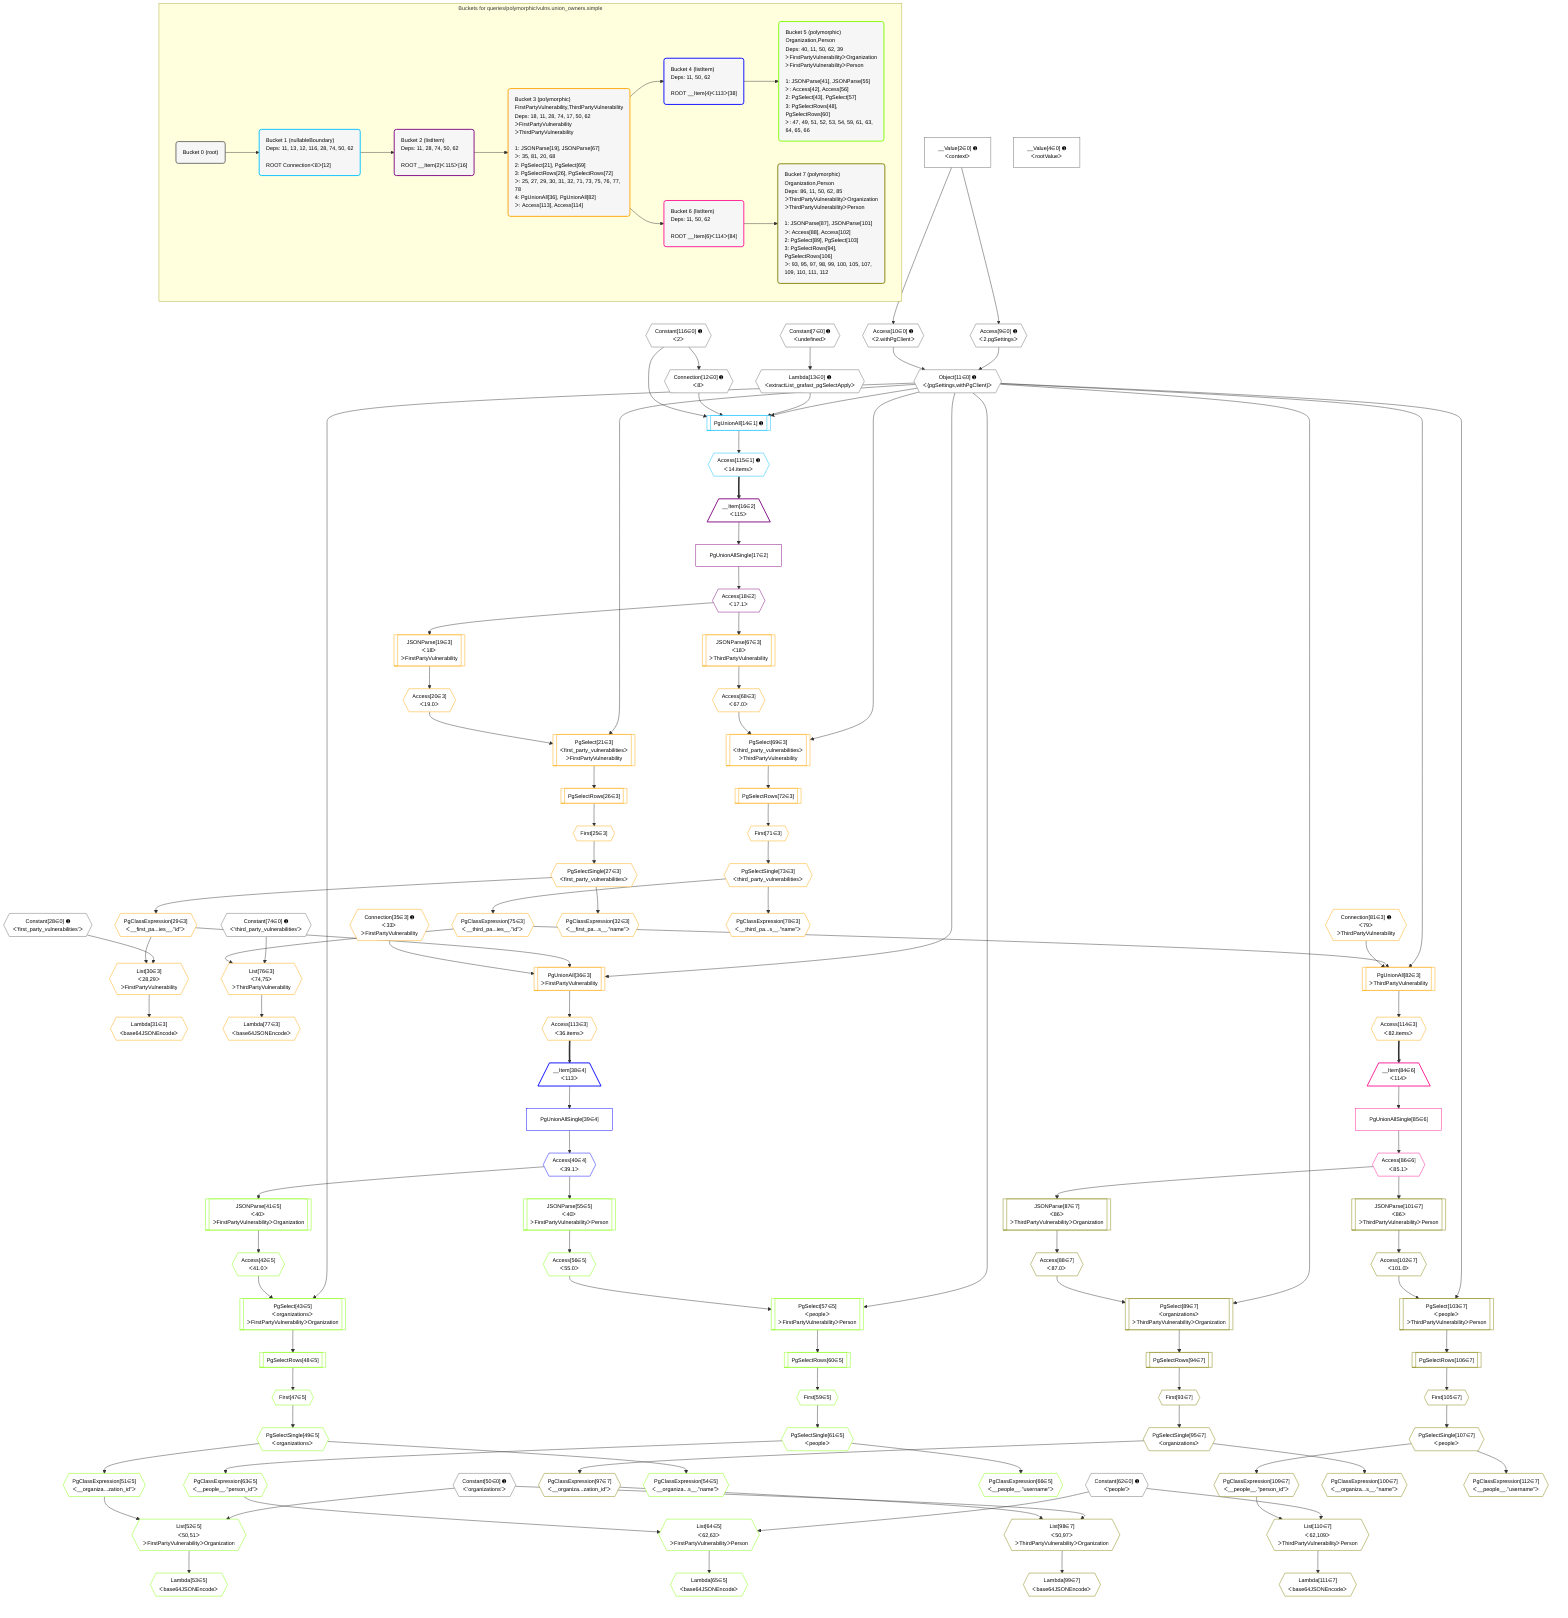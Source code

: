 %%{init: {'themeVariables': { 'fontSize': '12px'}}}%%
graph TD
    classDef path fill:#eee,stroke:#000,color:#000
    classDef plan fill:#fff,stroke-width:1px,color:#000
    classDef itemplan fill:#fff,stroke-width:2px,color:#000
    classDef unbatchedplan fill:#dff,stroke-width:1px,color:#000
    classDef sideeffectplan fill:#fcc,stroke-width:2px,color:#000
    classDef bucket fill:#f6f6f6,color:#000,stroke-width:2px,text-align:left


    %% plan dependencies
    Object11{{"Object[11∈0] ➊<br />ᐸ{pgSettings,withPgClient}ᐳ"}}:::plan
    Access9{{"Access[9∈0] ➊<br />ᐸ2.pgSettingsᐳ"}}:::plan
    Access10{{"Access[10∈0] ➊<br />ᐸ2.withPgClientᐳ"}}:::plan
    Access9 & Access10 --> Object11
    __Value2["__Value[2∈0] ➊<br />ᐸcontextᐳ"]:::plan
    __Value2 --> Access9
    __Value2 --> Access10
    Connection12{{"Connection[12∈0] ➊<br />ᐸ8ᐳ"}}:::plan
    Constant116{{"Constant[116∈0] ➊<br />ᐸ2ᐳ"}}:::plan
    Constant116 --> Connection12
    Lambda13{{"Lambda[13∈0] ➊<br />ᐸextractList_grafast_pgSelectApplyᐳ"}}:::plan
    Constant7{{"Constant[7∈0] ➊<br />ᐸundefinedᐳ"}}:::plan
    Constant7 --> Lambda13
    __Value4["__Value[4∈0] ➊<br />ᐸrootValueᐳ"]:::plan
    Constant28{{"Constant[28∈0] ➊<br />ᐸ'first_party_vulnerabilities'ᐳ"}}:::plan
    Constant50{{"Constant[50∈0] ➊<br />ᐸ'organizations'ᐳ"}}:::plan
    Constant62{{"Constant[62∈0] ➊<br />ᐸ'people'ᐳ"}}:::plan
    Constant74{{"Constant[74∈0] ➊<br />ᐸ'third_party_vulnerabilities'ᐳ"}}:::plan
    PgUnionAll14[["PgUnionAll[14∈1] ➊"]]:::plan
    Object11 & Lambda13 & Connection12 & Constant116 --> PgUnionAll14
    Access115{{"Access[115∈1] ➊<br />ᐸ14.itemsᐳ"}}:::plan
    PgUnionAll14 --> Access115
    __Item16[/"__Item[16∈2]<br />ᐸ115ᐳ"\]:::itemplan
    Access115 ==> __Item16
    PgUnionAllSingle17["PgUnionAllSingle[17∈2]"]:::plan
    __Item16 --> PgUnionAllSingle17
    Access18{{"Access[18∈2]<br />ᐸ17.1ᐳ"}}:::plan
    PgUnionAllSingle17 --> Access18
    PgUnionAll36[["PgUnionAll[36∈3]<br />ᐳFirstPartyVulnerability"]]:::plan
    PgClassExpression29{{"PgClassExpression[29∈3]<br />ᐸ__first_pa...ies__.”id”ᐳ"}}:::plan
    Connection35{{"Connection[35∈3] ➊<br />ᐸ33ᐳ<br />ᐳFirstPartyVulnerability"}}:::plan
    Object11 & PgClassExpression29 & Connection35 --> PgUnionAll36
    PgUnionAll82[["PgUnionAll[82∈3]<br />ᐳThirdPartyVulnerability"]]:::plan
    PgClassExpression75{{"PgClassExpression[75∈3]<br />ᐸ__third_pa...ies__.”id”ᐳ"}}:::plan
    Connection81{{"Connection[81∈3] ➊<br />ᐸ79ᐳ<br />ᐳThirdPartyVulnerability"}}:::plan
    Object11 & PgClassExpression75 & Connection81 --> PgUnionAll82
    PgSelect21[["PgSelect[21∈3]<br />ᐸfirst_party_vulnerabilitiesᐳ<br />ᐳFirstPartyVulnerability"]]:::plan
    Access20{{"Access[20∈3]<br />ᐸ19.0ᐳ"}}:::plan
    Object11 & Access20 --> PgSelect21
    List30{{"List[30∈3]<br />ᐸ28,29ᐳ<br />ᐳFirstPartyVulnerability"}}:::plan
    Constant28 & PgClassExpression29 --> List30
    PgSelect69[["PgSelect[69∈3]<br />ᐸthird_party_vulnerabilitiesᐳ<br />ᐳThirdPartyVulnerability"]]:::plan
    Access68{{"Access[68∈3]<br />ᐸ67.0ᐳ"}}:::plan
    Object11 & Access68 --> PgSelect69
    List76{{"List[76∈3]<br />ᐸ74,75ᐳ<br />ᐳThirdPartyVulnerability"}}:::plan
    Constant74 & PgClassExpression75 --> List76
    JSONParse19[["JSONParse[19∈3]<br />ᐸ18ᐳ<br />ᐳFirstPartyVulnerability"]]:::plan
    Access18 --> JSONParse19
    JSONParse19 --> Access20
    First25{{"First[25∈3]"}}:::plan
    PgSelectRows26[["PgSelectRows[26∈3]"]]:::plan
    PgSelectRows26 --> First25
    PgSelect21 --> PgSelectRows26
    PgSelectSingle27{{"PgSelectSingle[27∈3]<br />ᐸfirst_party_vulnerabilitiesᐳ"}}:::plan
    First25 --> PgSelectSingle27
    PgSelectSingle27 --> PgClassExpression29
    Lambda31{{"Lambda[31∈3]<br />ᐸbase64JSONEncodeᐳ"}}:::plan
    List30 --> Lambda31
    PgClassExpression32{{"PgClassExpression[32∈3]<br />ᐸ__first_pa...s__.”name”ᐳ"}}:::plan
    PgSelectSingle27 --> PgClassExpression32
    JSONParse67[["JSONParse[67∈3]<br />ᐸ18ᐳ<br />ᐳThirdPartyVulnerability"]]:::plan
    Access18 --> JSONParse67
    JSONParse67 --> Access68
    First71{{"First[71∈3]"}}:::plan
    PgSelectRows72[["PgSelectRows[72∈3]"]]:::plan
    PgSelectRows72 --> First71
    PgSelect69 --> PgSelectRows72
    PgSelectSingle73{{"PgSelectSingle[73∈3]<br />ᐸthird_party_vulnerabilitiesᐳ"}}:::plan
    First71 --> PgSelectSingle73
    PgSelectSingle73 --> PgClassExpression75
    Lambda77{{"Lambda[77∈3]<br />ᐸbase64JSONEncodeᐳ"}}:::plan
    List76 --> Lambda77
    PgClassExpression78{{"PgClassExpression[78∈3]<br />ᐸ__third_pa...s__.”name”ᐳ"}}:::plan
    PgSelectSingle73 --> PgClassExpression78
    Access113{{"Access[113∈3]<br />ᐸ36.itemsᐳ"}}:::plan
    PgUnionAll36 --> Access113
    Access114{{"Access[114∈3]<br />ᐸ82.itemsᐳ"}}:::plan
    PgUnionAll82 --> Access114
    __Item38[/"__Item[38∈4]<br />ᐸ113ᐳ"\]:::itemplan
    Access113 ==> __Item38
    PgUnionAllSingle39["PgUnionAllSingle[39∈4]"]:::plan
    __Item38 --> PgUnionAllSingle39
    Access40{{"Access[40∈4]<br />ᐸ39.1ᐳ"}}:::plan
    PgUnionAllSingle39 --> Access40
    PgSelect43[["PgSelect[43∈5]<br />ᐸorganizationsᐳ<br />ᐳFirstPartyVulnerabilityᐳOrganization"]]:::plan
    Access42{{"Access[42∈5]<br />ᐸ41.0ᐳ"}}:::plan
    Object11 & Access42 --> PgSelect43
    List52{{"List[52∈5]<br />ᐸ50,51ᐳ<br />ᐳFirstPartyVulnerabilityᐳOrganization"}}:::plan
    PgClassExpression51{{"PgClassExpression[51∈5]<br />ᐸ__organiza...zation_id”ᐳ"}}:::plan
    Constant50 & PgClassExpression51 --> List52
    PgSelect57[["PgSelect[57∈5]<br />ᐸpeopleᐳ<br />ᐳFirstPartyVulnerabilityᐳPerson"]]:::plan
    Access56{{"Access[56∈5]<br />ᐸ55.0ᐳ"}}:::plan
    Object11 & Access56 --> PgSelect57
    List64{{"List[64∈5]<br />ᐸ62,63ᐳ<br />ᐳFirstPartyVulnerabilityᐳPerson"}}:::plan
    PgClassExpression63{{"PgClassExpression[63∈5]<br />ᐸ__people__.”person_id”ᐳ"}}:::plan
    Constant62 & PgClassExpression63 --> List64
    JSONParse41[["JSONParse[41∈5]<br />ᐸ40ᐳ<br />ᐳFirstPartyVulnerabilityᐳOrganization"]]:::plan
    Access40 --> JSONParse41
    JSONParse41 --> Access42
    First47{{"First[47∈5]"}}:::plan
    PgSelectRows48[["PgSelectRows[48∈5]"]]:::plan
    PgSelectRows48 --> First47
    PgSelect43 --> PgSelectRows48
    PgSelectSingle49{{"PgSelectSingle[49∈5]<br />ᐸorganizationsᐳ"}}:::plan
    First47 --> PgSelectSingle49
    PgSelectSingle49 --> PgClassExpression51
    Lambda53{{"Lambda[53∈5]<br />ᐸbase64JSONEncodeᐳ"}}:::plan
    List52 --> Lambda53
    PgClassExpression54{{"PgClassExpression[54∈5]<br />ᐸ__organiza...s__.”name”ᐳ"}}:::plan
    PgSelectSingle49 --> PgClassExpression54
    JSONParse55[["JSONParse[55∈5]<br />ᐸ40ᐳ<br />ᐳFirstPartyVulnerabilityᐳPerson"]]:::plan
    Access40 --> JSONParse55
    JSONParse55 --> Access56
    First59{{"First[59∈5]"}}:::plan
    PgSelectRows60[["PgSelectRows[60∈5]"]]:::plan
    PgSelectRows60 --> First59
    PgSelect57 --> PgSelectRows60
    PgSelectSingle61{{"PgSelectSingle[61∈5]<br />ᐸpeopleᐳ"}}:::plan
    First59 --> PgSelectSingle61
    PgSelectSingle61 --> PgClassExpression63
    Lambda65{{"Lambda[65∈5]<br />ᐸbase64JSONEncodeᐳ"}}:::plan
    List64 --> Lambda65
    PgClassExpression66{{"PgClassExpression[66∈5]<br />ᐸ__people__.”username”ᐳ"}}:::plan
    PgSelectSingle61 --> PgClassExpression66
    __Item84[/"__Item[84∈6]<br />ᐸ114ᐳ"\]:::itemplan
    Access114 ==> __Item84
    PgUnionAllSingle85["PgUnionAllSingle[85∈6]"]:::plan
    __Item84 --> PgUnionAllSingle85
    Access86{{"Access[86∈6]<br />ᐸ85.1ᐳ"}}:::plan
    PgUnionAllSingle85 --> Access86
    PgSelect89[["PgSelect[89∈7]<br />ᐸorganizationsᐳ<br />ᐳThirdPartyVulnerabilityᐳOrganization"]]:::plan
    Access88{{"Access[88∈7]<br />ᐸ87.0ᐳ"}}:::plan
    Object11 & Access88 --> PgSelect89
    List98{{"List[98∈7]<br />ᐸ50,97ᐳ<br />ᐳThirdPartyVulnerabilityᐳOrganization"}}:::plan
    PgClassExpression97{{"PgClassExpression[97∈7]<br />ᐸ__organiza...zation_id”ᐳ"}}:::plan
    Constant50 & PgClassExpression97 --> List98
    PgSelect103[["PgSelect[103∈7]<br />ᐸpeopleᐳ<br />ᐳThirdPartyVulnerabilityᐳPerson"]]:::plan
    Access102{{"Access[102∈7]<br />ᐸ101.0ᐳ"}}:::plan
    Object11 & Access102 --> PgSelect103
    List110{{"List[110∈7]<br />ᐸ62,109ᐳ<br />ᐳThirdPartyVulnerabilityᐳPerson"}}:::plan
    PgClassExpression109{{"PgClassExpression[109∈7]<br />ᐸ__people__.”person_id”ᐳ"}}:::plan
    Constant62 & PgClassExpression109 --> List110
    JSONParse87[["JSONParse[87∈7]<br />ᐸ86ᐳ<br />ᐳThirdPartyVulnerabilityᐳOrganization"]]:::plan
    Access86 --> JSONParse87
    JSONParse87 --> Access88
    First93{{"First[93∈7]"}}:::plan
    PgSelectRows94[["PgSelectRows[94∈7]"]]:::plan
    PgSelectRows94 --> First93
    PgSelect89 --> PgSelectRows94
    PgSelectSingle95{{"PgSelectSingle[95∈7]<br />ᐸorganizationsᐳ"}}:::plan
    First93 --> PgSelectSingle95
    PgSelectSingle95 --> PgClassExpression97
    Lambda99{{"Lambda[99∈7]<br />ᐸbase64JSONEncodeᐳ"}}:::plan
    List98 --> Lambda99
    PgClassExpression100{{"PgClassExpression[100∈7]<br />ᐸ__organiza...s__.”name”ᐳ"}}:::plan
    PgSelectSingle95 --> PgClassExpression100
    JSONParse101[["JSONParse[101∈7]<br />ᐸ86ᐳ<br />ᐳThirdPartyVulnerabilityᐳPerson"]]:::plan
    Access86 --> JSONParse101
    JSONParse101 --> Access102
    First105{{"First[105∈7]"}}:::plan
    PgSelectRows106[["PgSelectRows[106∈7]"]]:::plan
    PgSelectRows106 --> First105
    PgSelect103 --> PgSelectRows106
    PgSelectSingle107{{"PgSelectSingle[107∈7]<br />ᐸpeopleᐳ"}}:::plan
    First105 --> PgSelectSingle107
    PgSelectSingle107 --> PgClassExpression109
    Lambda111{{"Lambda[111∈7]<br />ᐸbase64JSONEncodeᐳ"}}:::plan
    List110 --> Lambda111
    PgClassExpression112{{"PgClassExpression[112∈7]<br />ᐸ__people__.”username”ᐳ"}}:::plan
    PgSelectSingle107 --> PgClassExpression112

    %% define steps

    subgraph "Buckets for queries/polymorphic/vulns.union_owners.simple"
    Bucket0("Bucket 0 (root)"):::bucket
    classDef bucket0 stroke:#696969
    class Bucket0,__Value2,__Value4,Constant7,Access9,Access10,Object11,Connection12,Lambda13,Constant28,Constant50,Constant62,Constant74,Constant116 bucket0
    Bucket1("Bucket 1 (nullableBoundary)<br />Deps: 11, 13, 12, 116, 28, 74, 50, 62<br /><br />ROOT Connectionᐸ8ᐳ[12]"):::bucket
    classDef bucket1 stroke:#00bfff
    class Bucket1,PgUnionAll14,Access115 bucket1
    Bucket2("Bucket 2 (listItem)<br />Deps: 11, 28, 74, 50, 62<br /><br />ROOT __Item{2}ᐸ115ᐳ[16]"):::bucket
    classDef bucket2 stroke:#7f007f
    class Bucket2,__Item16,PgUnionAllSingle17,Access18 bucket2
    Bucket3("Bucket 3 (polymorphic)<br />FirstPartyVulnerability,ThirdPartyVulnerability<br />Deps: 18, 11, 28, 74, 17, 50, 62<br />ᐳFirstPartyVulnerability<br />ᐳThirdPartyVulnerability<br /><br />1: JSONParse[19], JSONParse[67]<br />ᐳ: 35, 81, 20, 68<br />2: PgSelect[21], PgSelect[69]<br />3: PgSelectRows[26], PgSelectRows[72]<br />ᐳ: 25, 27, 29, 30, 31, 32, 71, 73, 75, 76, 77, 78<br />4: PgUnionAll[36], PgUnionAll[82]<br />ᐳ: Access[113], Access[114]"):::bucket
    classDef bucket3 stroke:#ffa500
    class Bucket3,JSONParse19,Access20,PgSelect21,First25,PgSelectRows26,PgSelectSingle27,PgClassExpression29,List30,Lambda31,PgClassExpression32,Connection35,PgUnionAll36,JSONParse67,Access68,PgSelect69,First71,PgSelectRows72,PgSelectSingle73,PgClassExpression75,List76,Lambda77,PgClassExpression78,Connection81,PgUnionAll82,Access113,Access114 bucket3
    Bucket4("Bucket 4 (listItem)<br />Deps: 11, 50, 62<br /><br />ROOT __Item{4}ᐸ113ᐳ[38]"):::bucket
    classDef bucket4 stroke:#0000ff
    class Bucket4,__Item38,PgUnionAllSingle39,Access40 bucket4
    Bucket5("Bucket 5 (polymorphic)<br />Organization,Person<br />Deps: 40, 11, 50, 62, 39<br />ᐳFirstPartyVulnerabilityᐳOrganization<br />ᐳFirstPartyVulnerabilityᐳPerson<br /><br />1: JSONParse[41], JSONParse[55]<br />ᐳ: Access[42], Access[56]<br />2: PgSelect[43], PgSelect[57]<br />3: PgSelectRows[48], PgSelectRows[60]<br />ᐳ: 47, 49, 51, 52, 53, 54, 59, 61, 63, 64, 65, 66"):::bucket
    classDef bucket5 stroke:#7fff00
    class Bucket5,JSONParse41,Access42,PgSelect43,First47,PgSelectRows48,PgSelectSingle49,PgClassExpression51,List52,Lambda53,PgClassExpression54,JSONParse55,Access56,PgSelect57,First59,PgSelectRows60,PgSelectSingle61,PgClassExpression63,List64,Lambda65,PgClassExpression66 bucket5
    Bucket6("Bucket 6 (listItem)<br />Deps: 11, 50, 62<br /><br />ROOT __Item{6}ᐸ114ᐳ[84]"):::bucket
    classDef bucket6 stroke:#ff1493
    class Bucket6,__Item84,PgUnionAllSingle85,Access86 bucket6
    Bucket7("Bucket 7 (polymorphic)<br />Organization,Person<br />Deps: 86, 11, 50, 62, 85<br />ᐳThirdPartyVulnerabilityᐳOrganization<br />ᐳThirdPartyVulnerabilityᐳPerson<br /><br />1: JSONParse[87], JSONParse[101]<br />ᐳ: Access[88], Access[102]<br />2: PgSelect[89], PgSelect[103]<br />3: PgSelectRows[94], PgSelectRows[106]<br />ᐳ: 93, 95, 97, 98, 99, 100, 105, 107, 109, 110, 111, 112"):::bucket
    classDef bucket7 stroke:#808000
    class Bucket7,JSONParse87,Access88,PgSelect89,First93,PgSelectRows94,PgSelectSingle95,PgClassExpression97,List98,Lambda99,PgClassExpression100,JSONParse101,Access102,PgSelect103,First105,PgSelectRows106,PgSelectSingle107,PgClassExpression109,List110,Lambda111,PgClassExpression112 bucket7
    Bucket0 --> Bucket1
    Bucket1 --> Bucket2
    Bucket2 --> Bucket3
    Bucket3 --> Bucket4 & Bucket6
    Bucket4 --> Bucket5
    Bucket6 --> Bucket7
    end